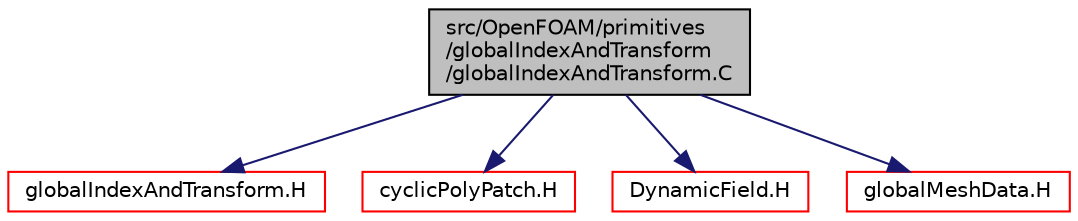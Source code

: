 digraph "src/OpenFOAM/primitives/globalIndexAndTransform/globalIndexAndTransform.C"
{
  bgcolor="transparent";
  edge [fontname="Helvetica",fontsize="10",labelfontname="Helvetica",labelfontsize="10"];
  node [fontname="Helvetica",fontsize="10",shape=record];
  Node0 [label="src/OpenFOAM/primitives\l/globalIndexAndTransform\l/globalIndexAndTransform.C",height=0.2,width=0.4,color="black", fillcolor="grey75", style="filled", fontcolor="black"];
  Node0 -> Node1 [color="midnightblue",fontsize="10",style="solid",fontname="Helvetica"];
  Node1 [label="globalIndexAndTransform.H",height=0.2,width=0.4,color="red",URL="$a13070.html"];
  Node0 -> Node239 [color="midnightblue",fontsize="10",style="solid",fontname="Helvetica"];
  Node239 [label="cyclicPolyPatch.H",height=0.2,width=0.4,color="red",URL="$a12455.html"];
  Node0 -> Node247 [color="midnightblue",fontsize="10",style="solid",fontname="Helvetica"];
  Node247 [label="DynamicField.H",height=0.2,width=0.4,color="red",URL="$a10277.html"];
  Node0 -> Node249 [color="midnightblue",fontsize="10",style="solid",fontname="Helvetica"];
  Node249 [label="globalMeshData.H",height=0.2,width=0.4,color="red",URL="$a12293.html"];
}
